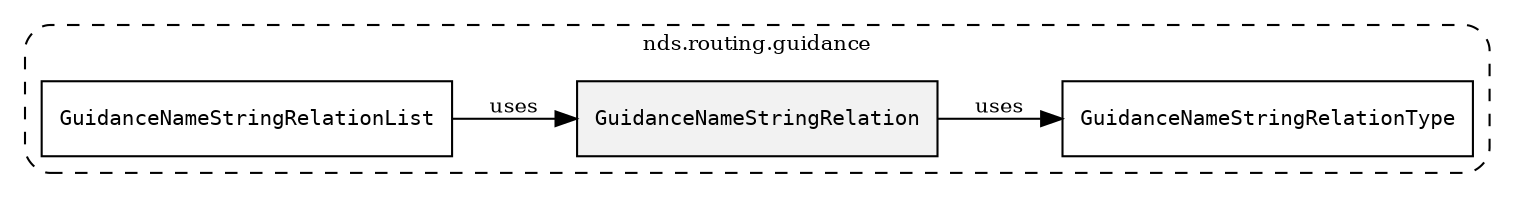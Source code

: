 /**
 * This dot file creates symbol collaboration diagram for GuidanceNameStringRelation.
 */
digraph ZSERIO
{
    node [shape=box, fontsize=10];
    rankdir="LR";
    fontsize=10;
    tooltip="GuidanceNameStringRelation collaboration diagram";

    subgraph "cluster_nds.routing.guidance"
    {
        style="dashed, rounded";
        label="nds.routing.guidance";
        tooltip="Package nds.routing.guidance";
        href="../../../content/packages/nds.routing.guidance.html#Package-nds-routing-guidance";
        target="_parent";

        "GuidanceNameStringRelation" [style="filled", fillcolor="#0000000D", target="_parent", label=<<font face="monospace"><table align="center" border="0" cellspacing="0" cellpadding="0"><tr><td href="../../../content/packages/nds.routing.guidance.html#Structure-GuidanceNameStringRelation" title="Structure defined in nds.routing.guidance">GuidanceNameStringRelation</td></tr></table></font>>];
        "GuidanceNameStringRelationType" [target="_parent", label=<<font face="monospace"><table align="center" border="0" cellspacing="0" cellpadding="0"><tr><td href="../../../content/packages/nds.routing.guidance.html#Enum-GuidanceNameStringRelationType" title="Enum defined in nds.routing.guidance">GuidanceNameStringRelationType</td></tr></table></font>>];
        "GuidanceNameStringRelationList" [target="_parent", label=<<font face="monospace"><table align="center" border="0" cellspacing="0" cellpadding="0"><tr><td href="../../../content/packages/nds.routing.guidance.html#Structure-GuidanceNameStringRelationList" title="Structure defined in nds.routing.guidance">GuidanceNameStringRelationList</td></tr></table></font>>];
    }

    "GuidanceNameStringRelation" -> "GuidanceNameStringRelationType" [label="uses", fontsize=10];
    "GuidanceNameStringRelationList" -> "GuidanceNameStringRelation" [label="uses", fontsize=10];
}
